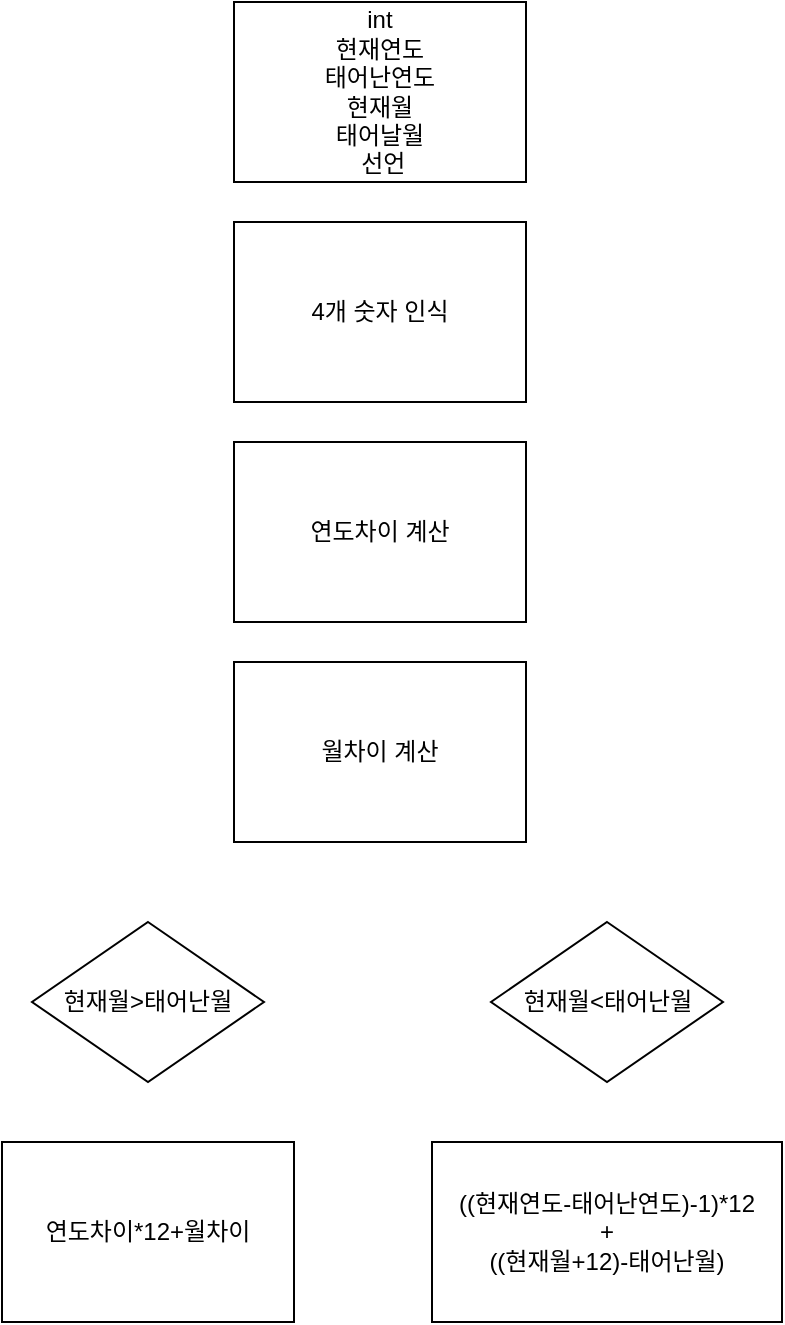 <mxfile version="20.8.20" type="device"><diagram name="페이지-1" id="acBR3R_s-qYWBntjjEW3"><mxGraphModel dx="1434" dy="796" grid="1" gridSize="10" guides="1" tooltips="1" connect="1" arrows="1" fold="1" page="1" pageScale="1" pageWidth="827" pageHeight="1169" math="0" shadow="0"><root><mxCell id="0"/><mxCell id="1" parent="0"/><mxCell id="JgCZVPA8fyvqHMwDb34P-1" value="int&lt;br&gt;현재연도&lt;br&gt;태어난연도&lt;br&gt;현재월&lt;br&gt;태어날월&lt;br&gt;&amp;nbsp;선언" style="rounded=0;whiteSpace=wrap;html=1;" vertex="1" parent="1"><mxGeometry x="341" y="20" width="146" height="90" as="geometry"/></mxCell><mxCell id="JgCZVPA8fyvqHMwDb34P-4" value="현재월&amp;gt;태어난월" style="rhombus;whiteSpace=wrap;html=1;" vertex="1" parent="1"><mxGeometry x="240" y="480" width="116" height="80" as="geometry"/></mxCell><mxCell id="JgCZVPA8fyvqHMwDb34P-8" value="4개 숫자 인식" style="rounded=0;whiteSpace=wrap;html=1;" vertex="1" parent="1"><mxGeometry x="341" y="130" width="146" height="90" as="geometry"/></mxCell><mxCell id="JgCZVPA8fyvqHMwDb34P-9" value="연도차이 계산" style="rounded=0;whiteSpace=wrap;html=1;" vertex="1" parent="1"><mxGeometry x="341" y="240" width="146" height="90" as="geometry"/></mxCell><mxCell id="JgCZVPA8fyvqHMwDb34P-10" value="월차이 계산" style="rounded=0;whiteSpace=wrap;html=1;" vertex="1" parent="1"><mxGeometry x="341" y="350" width="146" height="90" as="geometry"/></mxCell><mxCell id="JgCZVPA8fyvqHMwDb34P-11" value="현재월&amp;lt;태어난월" style="rhombus;whiteSpace=wrap;html=1;" vertex="1" parent="1"><mxGeometry x="469.5" y="480" width="116" height="80" as="geometry"/></mxCell><mxCell id="JgCZVPA8fyvqHMwDb34P-12" value="연도차이*12+월차이" style="rounded=0;whiteSpace=wrap;html=1;" vertex="1" parent="1"><mxGeometry x="225" y="590" width="146" height="90" as="geometry"/></mxCell><mxCell id="JgCZVPA8fyvqHMwDb34P-13" value="((현재연도-태어난연도)-1)*12&lt;br&gt;+&lt;br&gt;((현재월+12)-태어난월)" style="rounded=0;whiteSpace=wrap;html=1;" vertex="1" parent="1"><mxGeometry x="440" y="590" width="175" height="90" as="geometry"/></mxCell></root></mxGraphModel></diagram></mxfile>